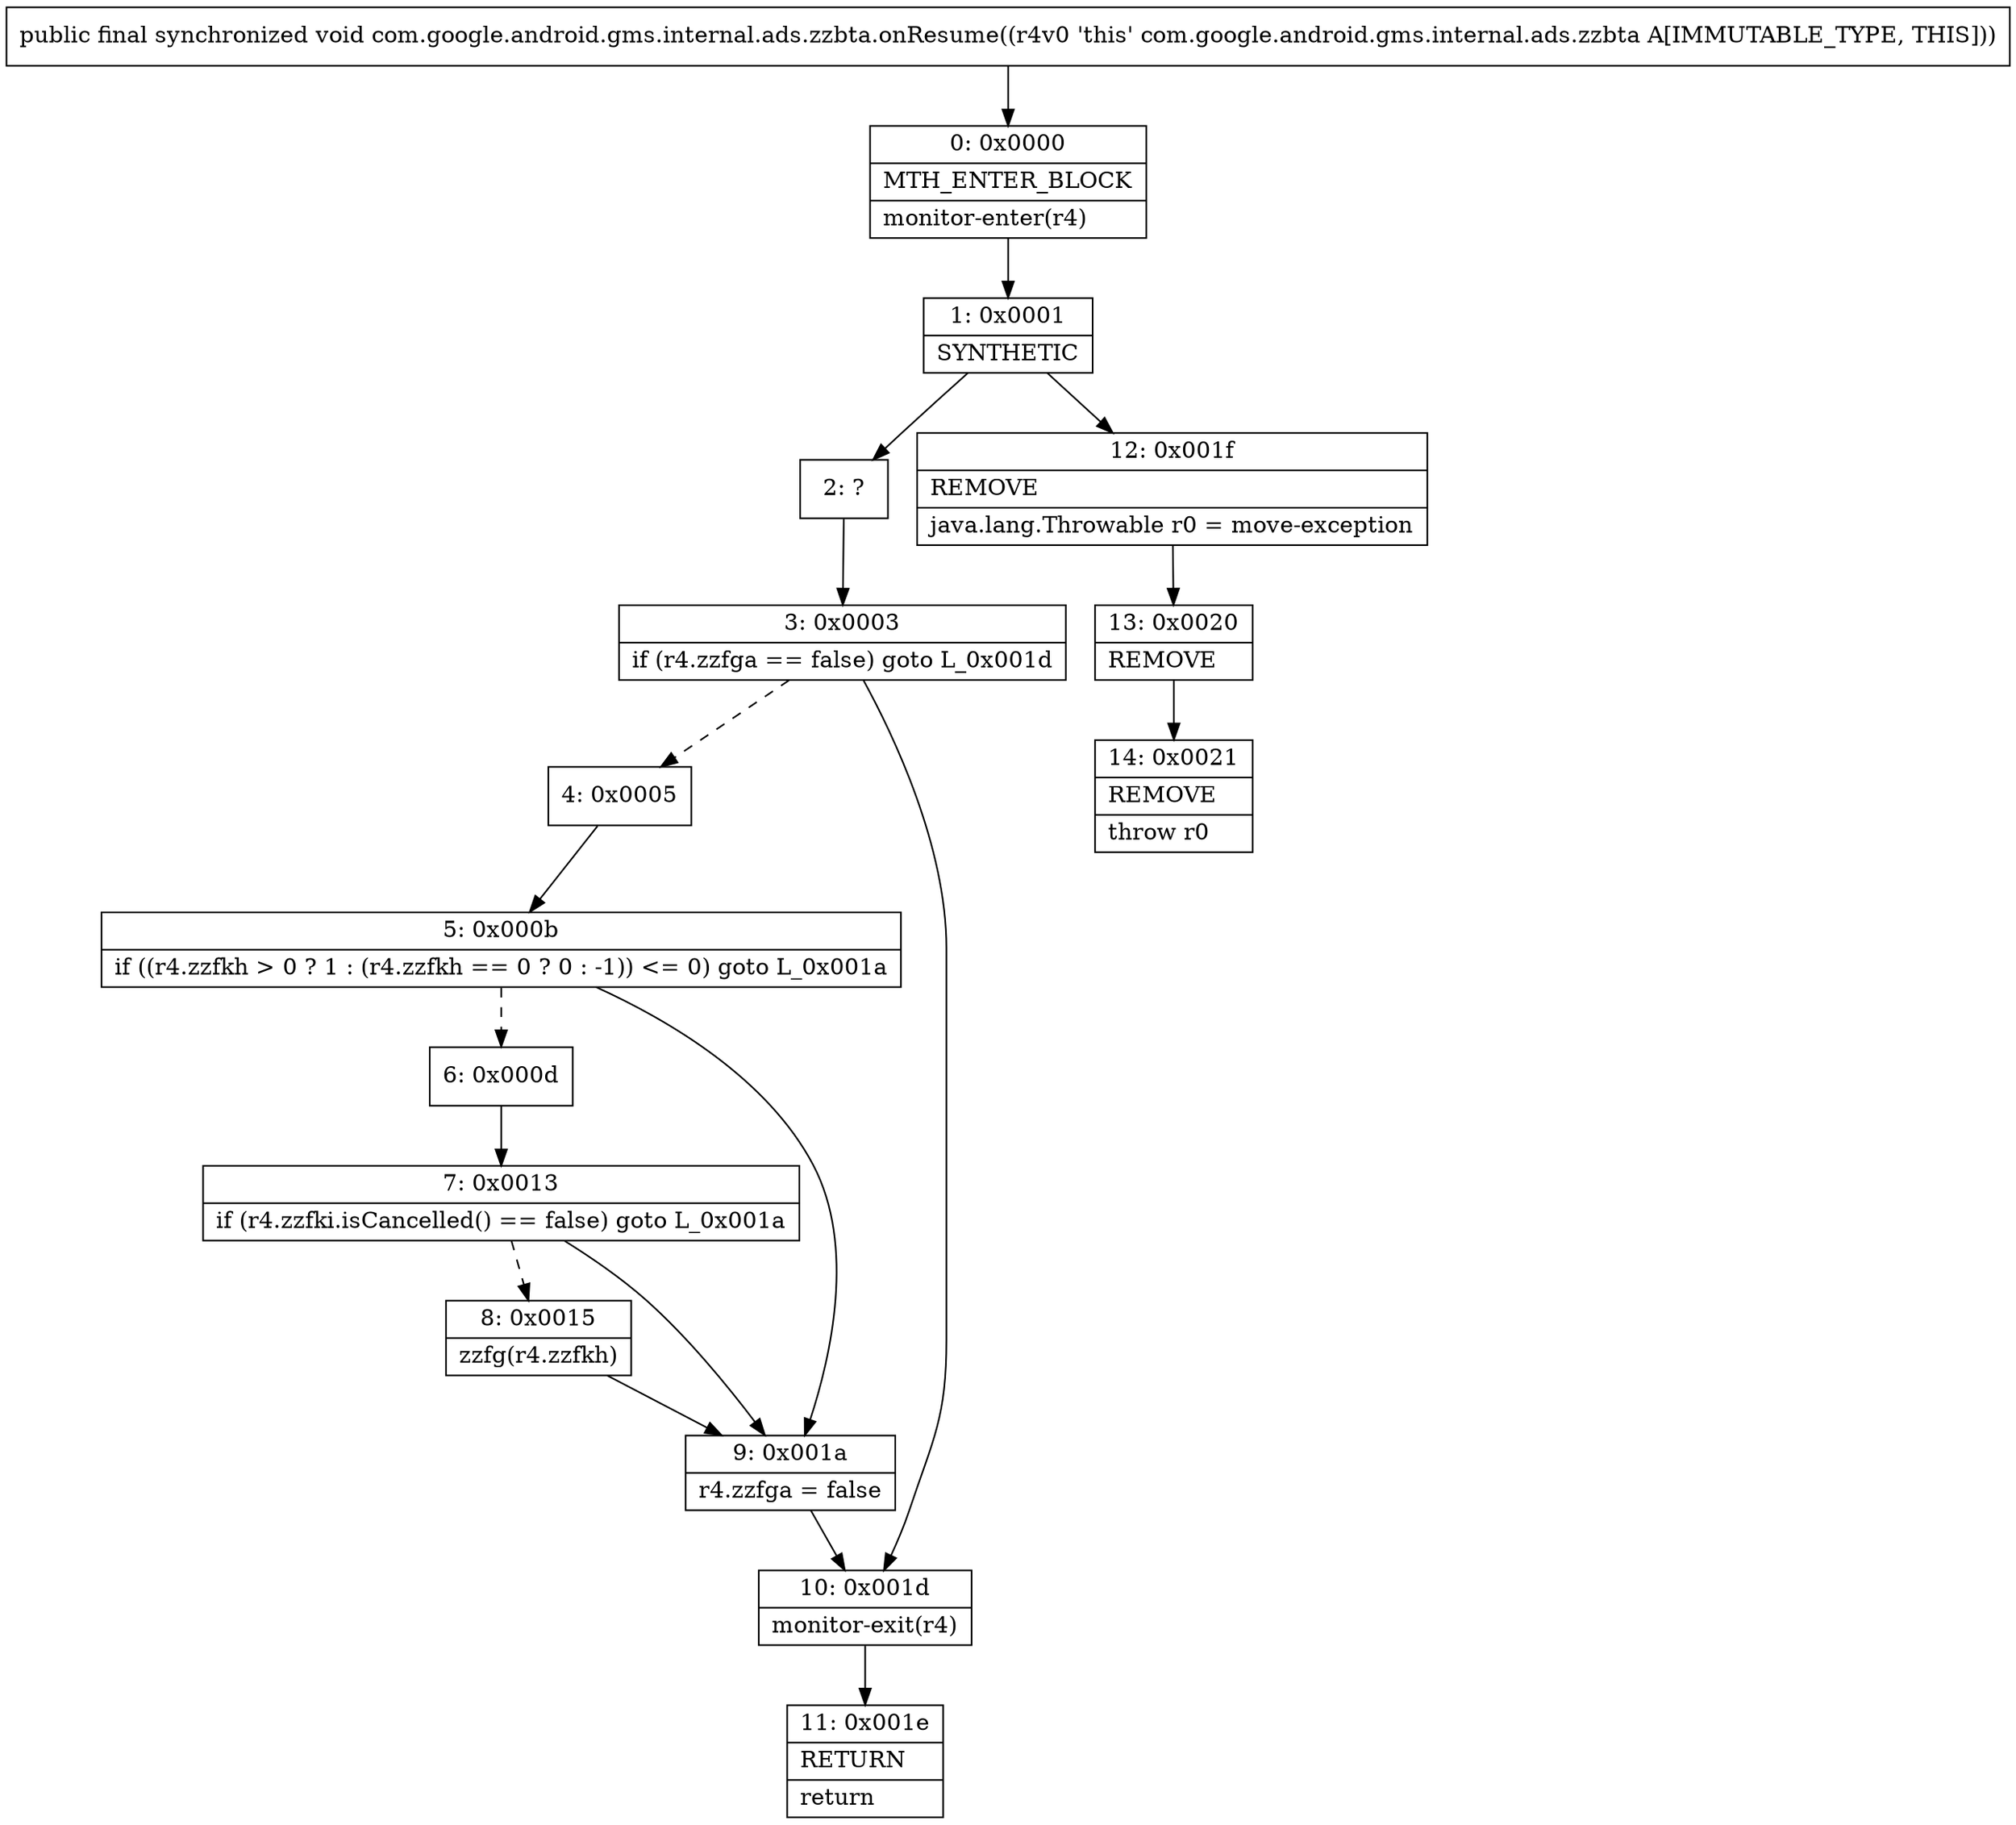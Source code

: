 digraph "CFG forcom.google.android.gms.internal.ads.zzbta.onResume()V" {
Node_0 [shape=record,label="{0\:\ 0x0000|MTH_ENTER_BLOCK\l|monitor\-enter(r4)\l}"];
Node_1 [shape=record,label="{1\:\ 0x0001|SYNTHETIC\l}"];
Node_2 [shape=record,label="{2\:\ ?}"];
Node_3 [shape=record,label="{3\:\ 0x0003|if (r4.zzfga == false) goto L_0x001d\l}"];
Node_4 [shape=record,label="{4\:\ 0x0005}"];
Node_5 [shape=record,label="{5\:\ 0x000b|if ((r4.zzfkh \> 0 ? 1 : (r4.zzfkh == 0 ? 0 : \-1)) \<= 0) goto L_0x001a\l}"];
Node_6 [shape=record,label="{6\:\ 0x000d}"];
Node_7 [shape=record,label="{7\:\ 0x0013|if (r4.zzfki.isCancelled() == false) goto L_0x001a\l}"];
Node_8 [shape=record,label="{8\:\ 0x0015|zzfg(r4.zzfkh)\l}"];
Node_9 [shape=record,label="{9\:\ 0x001a|r4.zzfga = false\l}"];
Node_10 [shape=record,label="{10\:\ 0x001d|monitor\-exit(r4)\l}"];
Node_11 [shape=record,label="{11\:\ 0x001e|RETURN\l|return\l}"];
Node_12 [shape=record,label="{12\:\ 0x001f|REMOVE\l|java.lang.Throwable r0 = move\-exception\l}"];
Node_13 [shape=record,label="{13\:\ 0x0020|REMOVE\l}"];
Node_14 [shape=record,label="{14\:\ 0x0021|REMOVE\l|throw r0\l}"];
MethodNode[shape=record,label="{public final synchronized void com.google.android.gms.internal.ads.zzbta.onResume((r4v0 'this' com.google.android.gms.internal.ads.zzbta A[IMMUTABLE_TYPE, THIS])) }"];
MethodNode -> Node_0;
Node_0 -> Node_1;
Node_1 -> Node_2;
Node_1 -> Node_12;
Node_2 -> Node_3;
Node_3 -> Node_4[style=dashed];
Node_3 -> Node_10;
Node_4 -> Node_5;
Node_5 -> Node_6[style=dashed];
Node_5 -> Node_9;
Node_6 -> Node_7;
Node_7 -> Node_8[style=dashed];
Node_7 -> Node_9;
Node_8 -> Node_9;
Node_9 -> Node_10;
Node_10 -> Node_11;
Node_12 -> Node_13;
Node_13 -> Node_14;
}

